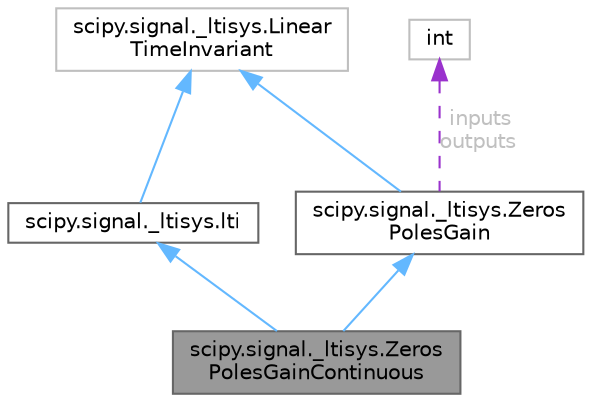 digraph "scipy.signal._ltisys.ZerosPolesGainContinuous"
{
 // LATEX_PDF_SIZE
  bgcolor="transparent";
  edge [fontname=Helvetica,fontsize=10,labelfontname=Helvetica,labelfontsize=10];
  node [fontname=Helvetica,fontsize=10,shape=box,height=0.2,width=0.4];
  Node1 [id="Node000001",label="scipy.signal._ltisys.Zeros\lPolesGainContinuous",height=0.2,width=0.4,color="gray40", fillcolor="grey60", style="filled", fontcolor="black",tooltip=" "];
  Node2 -> Node1 [id="edge6_Node000001_Node000002",dir="back",color="steelblue1",style="solid",tooltip=" "];
  Node2 [id="Node000002",label="scipy.signal._ltisys.Zeros\lPolesGain",height=0.2,width=0.4,color="gray40", fillcolor="white", style="filled",URL="$de/daf/classscipy_1_1signal_1_1__ltisys_1_1ZerosPolesGain.html",tooltip=" "];
  Node3 -> Node2 [id="edge7_Node000002_Node000003",dir="back",color="steelblue1",style="solid",tooltip=" "];
  Node3 [id="Node000003",label="scipy.signal._ltisys.Linear\lTimeInvariant",height=0.2,width=0.4,color="grey75", fillcolor="white", style="filled",URL="$db/d32/classscipy_1_1signal_1_1__ltisys_1_1LinearTimeInvariant.html",tooltip=" "];
  Node4 -> Node2 [id="edge8_Node000002_Node000004",dir="back",color="darkorchid3",style="dashed",tooltip=" ",label=" inputs\noutputs",fontcolor="grey" ];
  Node4 [id="Node000004",label="int",height=0.2,width=0.4,color="grey75", fillcolor="white", style="filled",tooltip=" "];
  Node5 -> Node1 [id="edge9_Node000001_Node000005",dir="back",color="steelblue1",style="solid",tooltip=" "];
  Node5 [id="Node000005",label="scipy.signal._ltisys.lti",height=0.2,width=0.4,color="gray40", fillcolor="white", style="filled",URL="$d4/d6e/classscipy_1_1signal_1_1__ltisys_1_1lti.html",tooltip=" "];
  Node3 -> Node5 [id="edge10_Node000005_Node000003",dir="back",color="steelblue1",style="solid",tooltip=" "];
}
